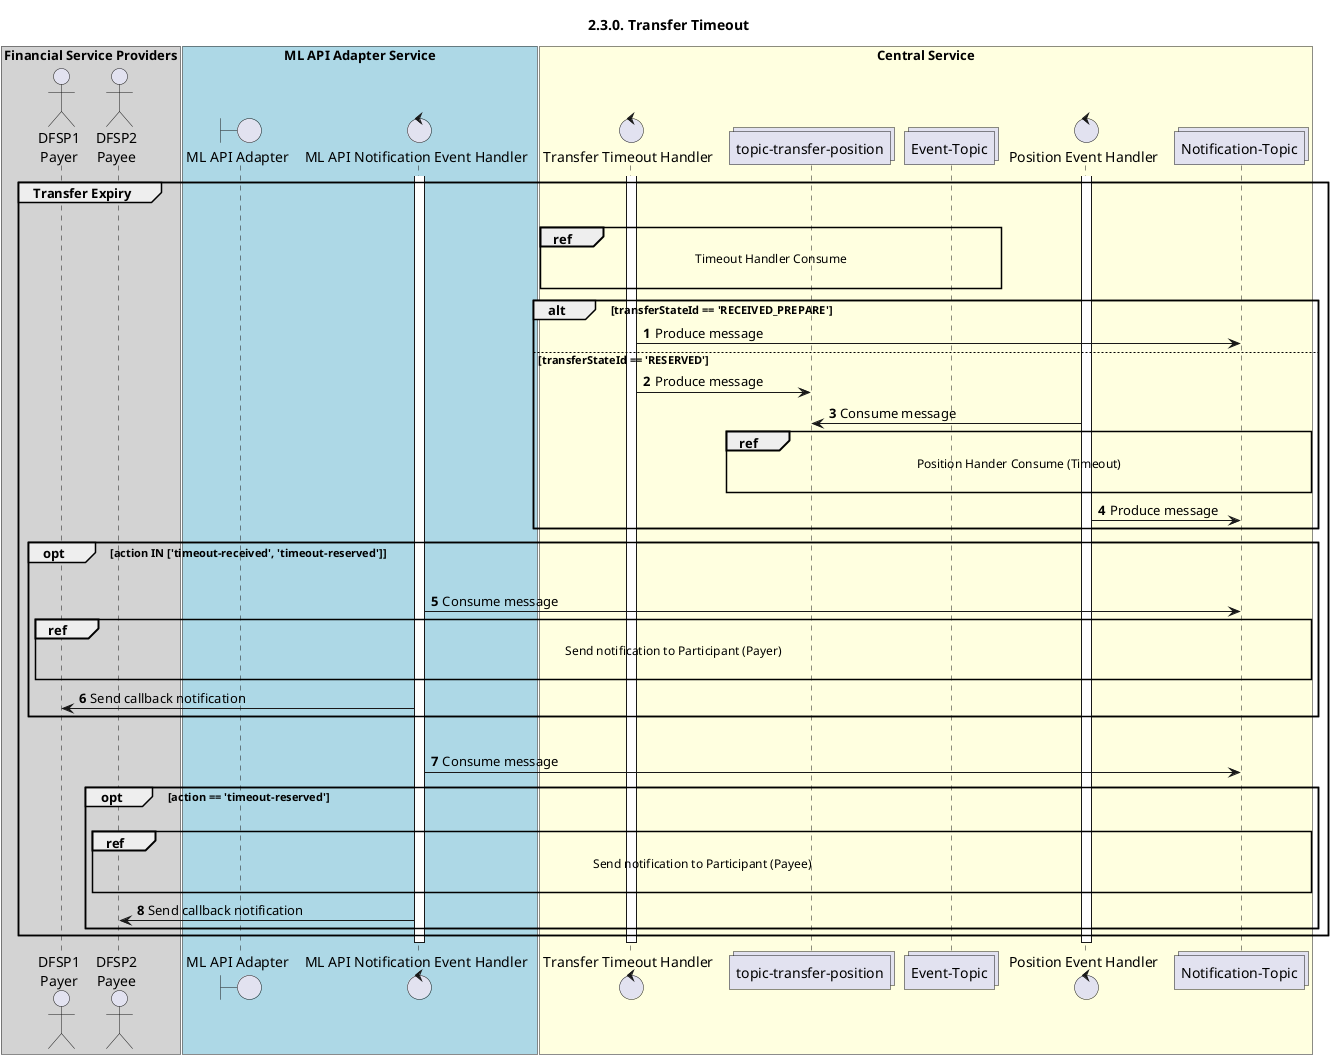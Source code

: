 /'*****
 License
 --------------
 Copyright © 2017 Bill & Melinda Gates Foundation
 The Mojaloop files are made available by the Bill & Melinda Gates Foundation under the Apache License, Version 2.0 (the "License") and you may not use these files except in compliance with the License. You may obtain a copy of the License at
 http://www.apache.org/licenses/LICENSE-2.0
 Unless required by applicable law or agreed to in writing, the Mojaloop files are distributed on an "AS IS" BASIS, WITHOUT WARRANTIES OR CONDITIONS OF ANY KIND, either express or implied. See the License for the specific language governing permissions and limitations under the License.
 Contributors
 --------------
 This is the official list of the Mojaloop project contributors for this file.
 Names of the original copyright holders (individuals or organizations)
 should be listed with a '*' in the first column. People who have
 contributed from an organization can be listed under the organization
 that actually holds the copyright for their contributions (see the
 Gates Foundation organization for an example). Those individuals should have
 their names indented and be marked with a '-'. Email address can be added
 optionally within square brackets <email>.
 * Gates Foundation
 - Name Surname <name.surname@gatesfoundation.com>

 * Georgi Georgiev <georgi.georgiev@modusbox.com>
 --------------
 ******'/   

@startuml
' declate title
title 2.3.0. Transfer Timeout

autonumber

' Actor Keys:
'   boundary - APIs/Interfaces, etc
'   collections - Kafka Topics
'   control - Kafka Consumers
'   entity - Database Access Objects
'   database - Database Persistance Store

' declare actors
actor "DFSP1\nPayer" as DFSP1
actor "DFSP2\nPayee" as DFSP2
boundary "ML API Adapter" as MLAPI
control "ML API Notification Event Handler" as NOTIFY_HANDLER
control "Transfer Timeout Handler" as EXP_HANDLER
collections "topic-transfer-position" as TOPIC_TRANSFER_POSITION
control "Position Event Handler" as POS_HANDLER
collections "Notification-Topic" as TOPIC_NOTIFICATIONS
collections "Event-Topic" as TOPIC_EVENT

box "Financial Service Providers" #lightGray
	participant DFSP1
	participant DFSP2
end box

box "ML API Adapter Service" #LightBlue
	participant MLAPI
	participant NOTIFY_HANDLER
end box

box "Central Service" #LightYellow
    participant EXP_HANDLER
    participant TOPIC_TRANSFER_POSITION
    participant TOPIC_EVENT
    participant POS_HANDLER
    participant TOPIC_NOTIFICATIONS
end box

' start flow
activate NOTIFY_HANDLER
activate EXP_HANDLER
activate POS_HANDLER
group Transfer Expiry
    |||
    ref over EXP_HANDLER, TOPIC_EVENT :  Timeout Handler Consume\n
    alt transferStateId == 'RECEIVED_PREPARE'
        EXP_HANDLER -> TOPIC_NOTIFICATIONS: Produce message
    else transferStateId == 'RESERVED'
        EXP_HANDLER -> TOPIC_TRANSFER_POSITION: Produce message
        TOPIC_TRANSFER_POSITION <- POS_HANDLER: Consume message
        ref over TOPIC_TRANSFER_POSITION, TOPIC_NOTIFICATIONS :  Position Hander Consume (Timeout)\n
        POS_HANDLER -> TOPIC_NOTIFICATIONS: Produce message
    end
    opt action IN ['timeout-received', 'timeout-reserved']
        |||
        TOPIC_NOTIFICATIONS <- NOTIFY_HANDLER: Consume message
        ref over DFSP1, TOPIC_NOTIFICATIONS : Send notification to Participant (Payer)\n
        NOTIFY_HANDLER -> DFSP1: Send callback notification
    end
    |||
    TOPIC_NOTIFICATIONS <- NOTIFY_HANDLER: Consume message
    opt action == 'timeout-reserved'
        |||
        ref over DFSP2, TOPIC_NOTIFICATIONS : Send notification to Participant (Payee)\n
        NOTIFY_HANDLER -> DFSP2: Send callback notification
    end
end
deactivate POS_HANDLER
deactivate EXP_HANDLER
deactivate NOTIFY_HANDLER
@enduml

